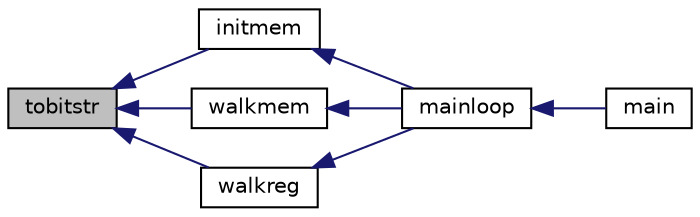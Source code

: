 digraph "tobitstr"
{
  edge [fontname="Helvetica",fontsize="10",labelfontname="Helvetica",labelfontsize="10"];
  node [fontname="Helvetica",fontsize="10",shape=record];
  rankdir="LR";
  Node1 [label="tobitstr",height=0.2,width=0.4,color="black", fillcolor="grey75", style="filled", fontcolor="black"];
  Node1 -> Node2 [dir="back",color="midnightblue",fontsize="10",style="solid",fontname="Helvetica"];
  Node2 [label="initmem",height=0.2,width=0.4,color="black", fillcolor="white", style="filled",URL="$vm4_8h.html#acefa516a0540862bf6b839be0f2ffeab"];
  Node2 -> Node3 [dir="back",color="midnightblue",fontsize="10",style="solid",fontname="Helvetica"];
  Node3 [label="mainloop",height=0.2,width=0.4,color="black", fillcolor="white", style="filled",URL="$vm4_8h.html#a0090e0e2a47c2121e364f3cc27da1649"];
  Node3 -> Node4 [dir="back",color="midnightblue",fontsize="10",style="solid",fontname="Helvetica"];
  Node4 [label="main",height=0.2,width=0.4,color="black", fillcolor="white", style="filled",URL="$main_8c.html#a3c04138a5bfe5d72780bb7e82a18e627"];
  Node1 -> Node5 [dir="back",color="midnightblue",fontsize="10",style="solid",fontname="Helvetica"];
  Node5 [label="walkmem",height=0.2,width=0.4,color="black", fillcolor="white", style="filled",URL="$vm4_8h.html#a39031b95f08d9b6644e2fddcb0b51876"];
  Node5 -> Node3 [dir="back",color="midnightblue",fontsize="10",style="solid",fontname="Helvetica"];
  Node1 -> Node6 [dir="back",color="midnightblue",fontsize="10",style="solid",fontname="Helvetica"];
  Node6 [label="walkreg",height=0.2,width=0.4,color="black", fillcolor="white", style="filled",URL="$vm4_8h.html#aa1208547d5a51a223296f01cbc19f55f"];
  Node6 -> Node3 [dir="back",color="midnightblue",fontsize="10",style="solid",fontname="Helvetica"];
}
